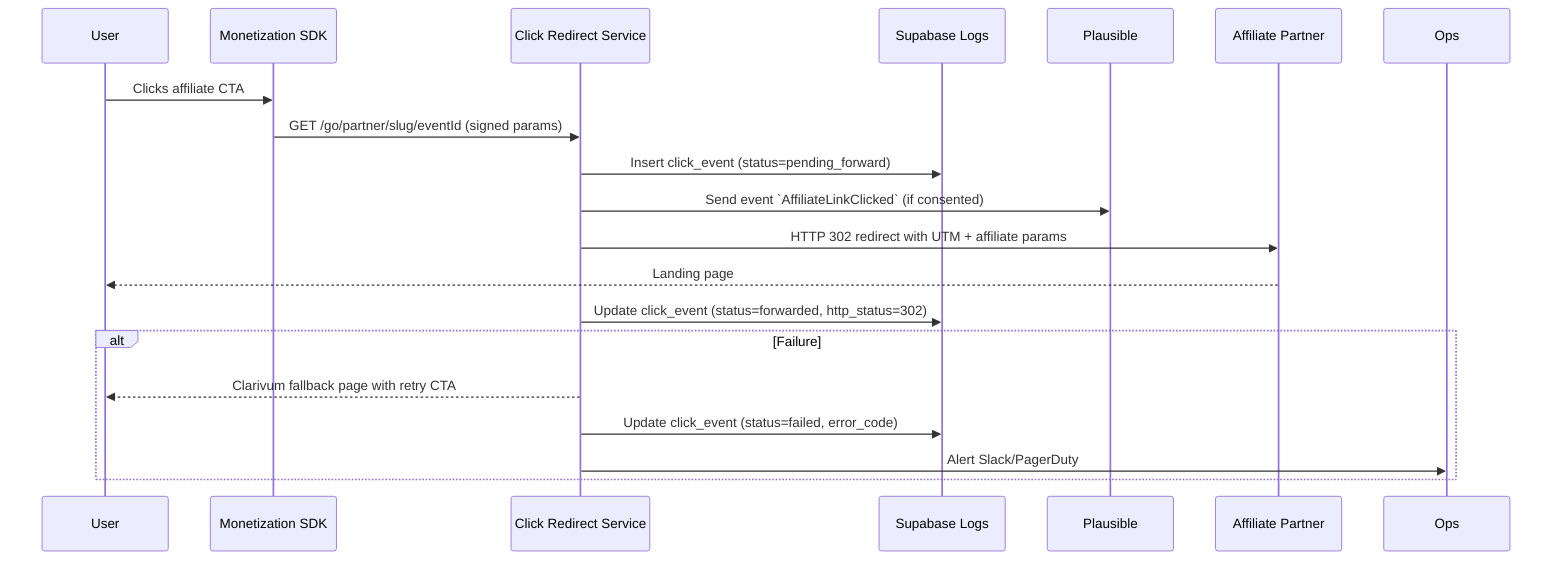 sequenceDiagram
  participant User
  participant Client as Monetization SDK
  participant Edge as Click Redirect Service
  participant DB as Supabase Logs
  participant Plausible
  participant Partner as Affiliate Partner

  User->>Client: Clicks affiliate CTA
  Client->>Edge: GET /go/partner/slug/eventId (signed params)
  Edge->>DB: Insert click_event (status=pending_forward)
  Edge->>Plausible: Send event `AffiliateLinkClicked` (if consented)
  Edge->>Partner: HTTP 302 redirect with UTM + affiliate params
  Partner-->>User: Landing page
  Edge->>DB: Update click_event (status=forwarded, http_status=302)
  alt Failure
    Edge-->>User: Clarivum fallback page with retry CTA
    Edge->>DB: Update click_event (status=failed, error_code)
    Edge->>Ops: Alert Slack/PagerDuty
  end
